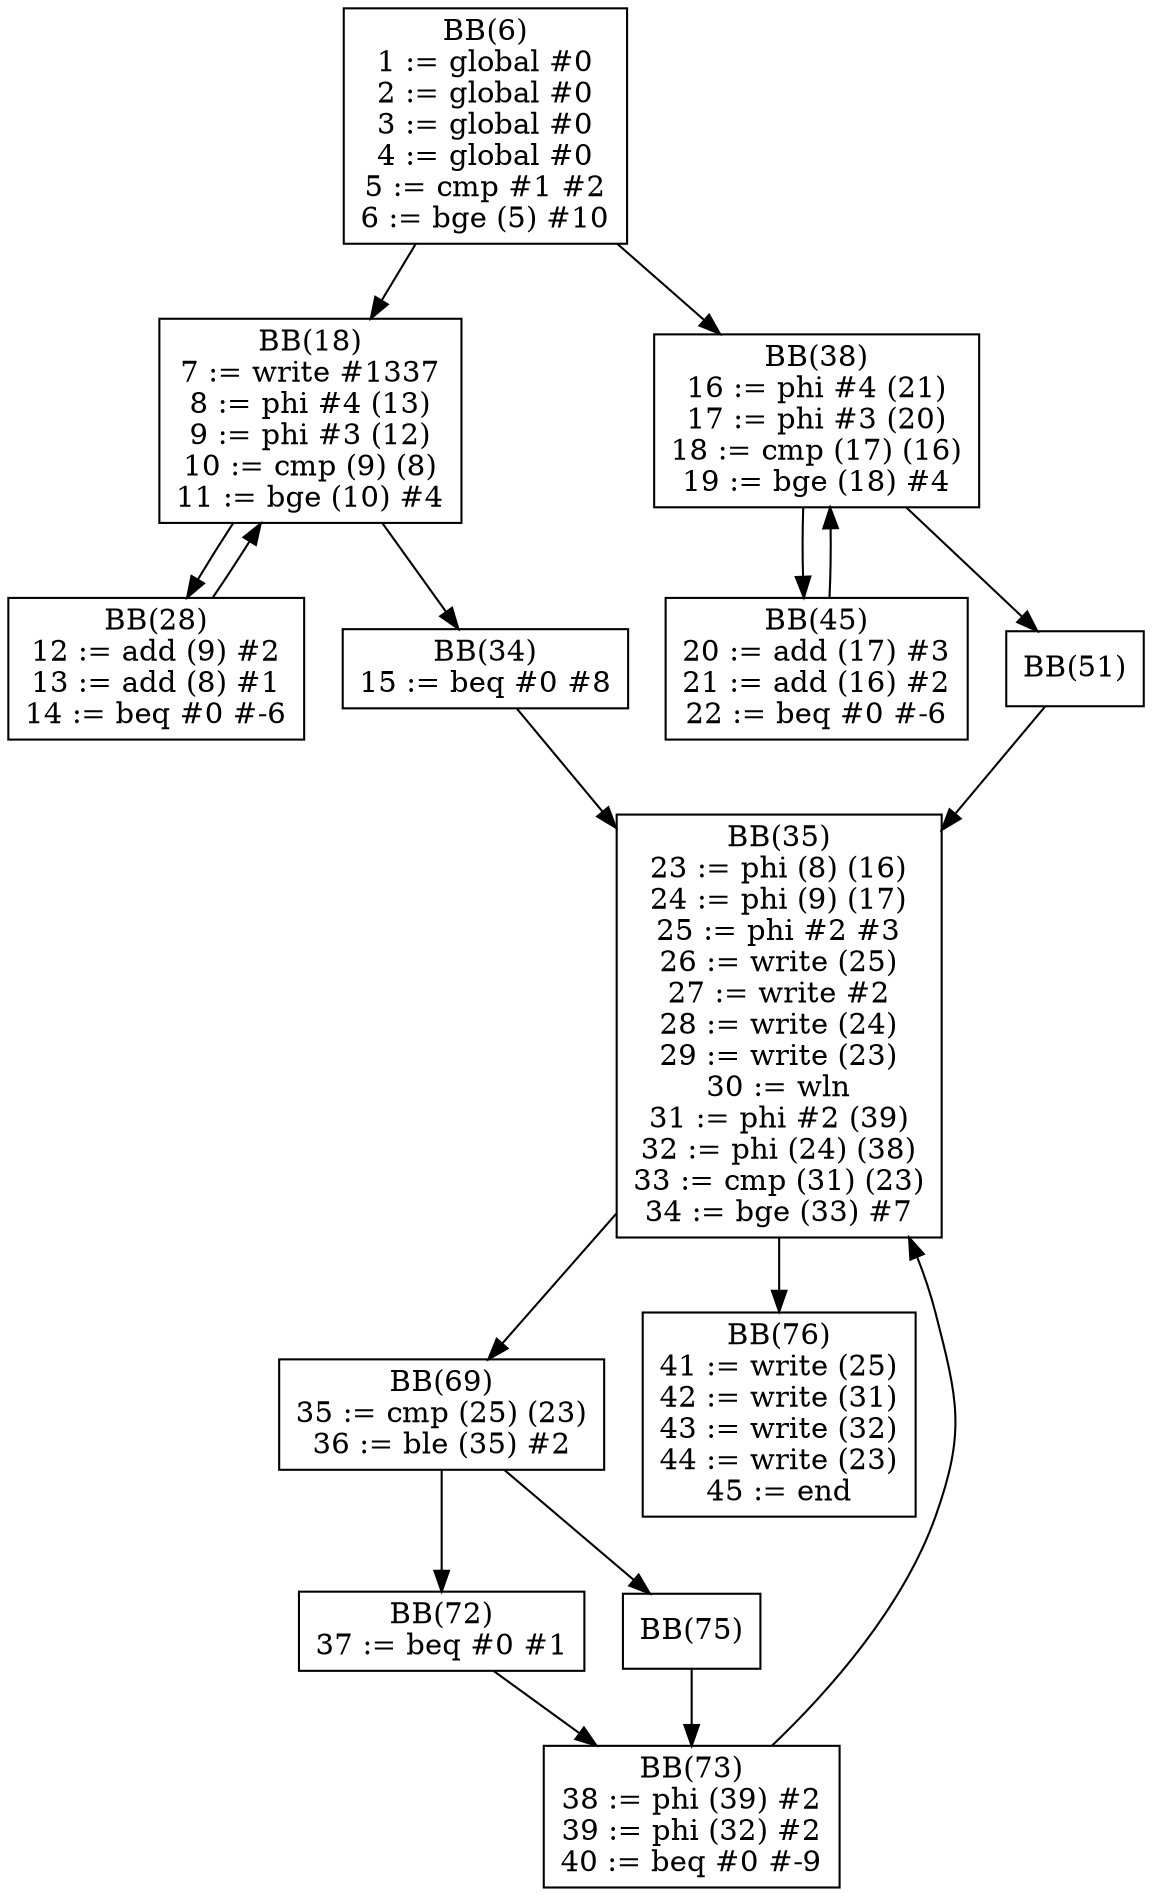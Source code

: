 digraph cfg {
BB6[shape = box, label = "BB(6)\n" + "1 := global #0\n" + "2 := global #0\n" + "3 := global #0\n" + "4 := global #0\n" + "5 := cmp #1 #2\n" + "6 := bge (5) #10\n"];
BB18[shape = box, label = "BB(18)\n" + "7 := write #1337\n" + "8 := phi #4 (13)\n" + "9 := phi #3 (12)\n" + "10 := cmp (9) (8)\n" + "11 := bge (10) #4\n"];
BB38[shape = box, label = "BB(38)\n" + "16 := phi #4 (21)\n" + "17 := phi #3 (20)\n" + "18 := cmp (17) (16)\n" + "19 := bge (18) #4\n"];
BB28[shape = box, label = "BB(28)\n" + "12 := add (9) #2\n" + "13 := add (8) #1\n" + "14 := beq #0 #-6\n"];
BB34[shape = box, label = "BB(34)\n" + "15 := beq #0 #8\n"];
BB45[shape = box, label = "BB(45)\n" + "20 := add (17) #3\n" + "21 := add (16) #2\n" + "22 := beq #0 #-6\n"];
BB51[shape = box, label = "BB(51)\n"];
BB35[shape = box, label = "BB(35)\n" + "23 := phi (8) (16)\n" + "24 := phi (9) (17)\n" + "25 := phi #2 #3\n" + "26 := write (25)\n" + "27 := write #2\n" + "28 := write (24)\n" + "29 := write (23)\n" + "30 := wln\n" + "31 := phi #2 (39)\n" + "32 := phi (24) (38)\n" + "33 := cmp (31) (23)\n" + "34 := bge (33) #7\n"];
BB69[shape = box, label = "BB(69)\n" + "35 := cmp (25) (23)\n" + "36 := ble (35) #2\n"];
BB76[shape = box, label = "BB(76)\n" + "41 := write (25)\n" + "42 := write (31)\n" + "43 := write (32)\n" + "44 := write (23)\n" + "45 := end\n"];
BB72[shape = box, label = "BB(72)\n" + "37 := beq #0 #1\n"];
BB75[shape = box, label = "BB(75)\n"];
BB73[shape = box, label = "BB(73)\n" + "38 := phi (39) #2\n" + "39 := phi (32) #2\n" + "40 := beq #0 #-9\n"];
BB6 -> BB18;
BB6 -> BB38;
BB18 -> BB28;
BB18 -> BB34;
BB38 -> BB45;
BB38 -> BB51;
BB28 -> BB18;
BB34 -> BB35;
BB45 -> BB38;
BB51 -> BB35;
BB35 -> BB69;
BB35 -> BB76;
BB69 -> BB72;
BB69 -> BB75;
BB72 -> BB73;
BB75 -> BB73;
BB73 -> BB35;
}
